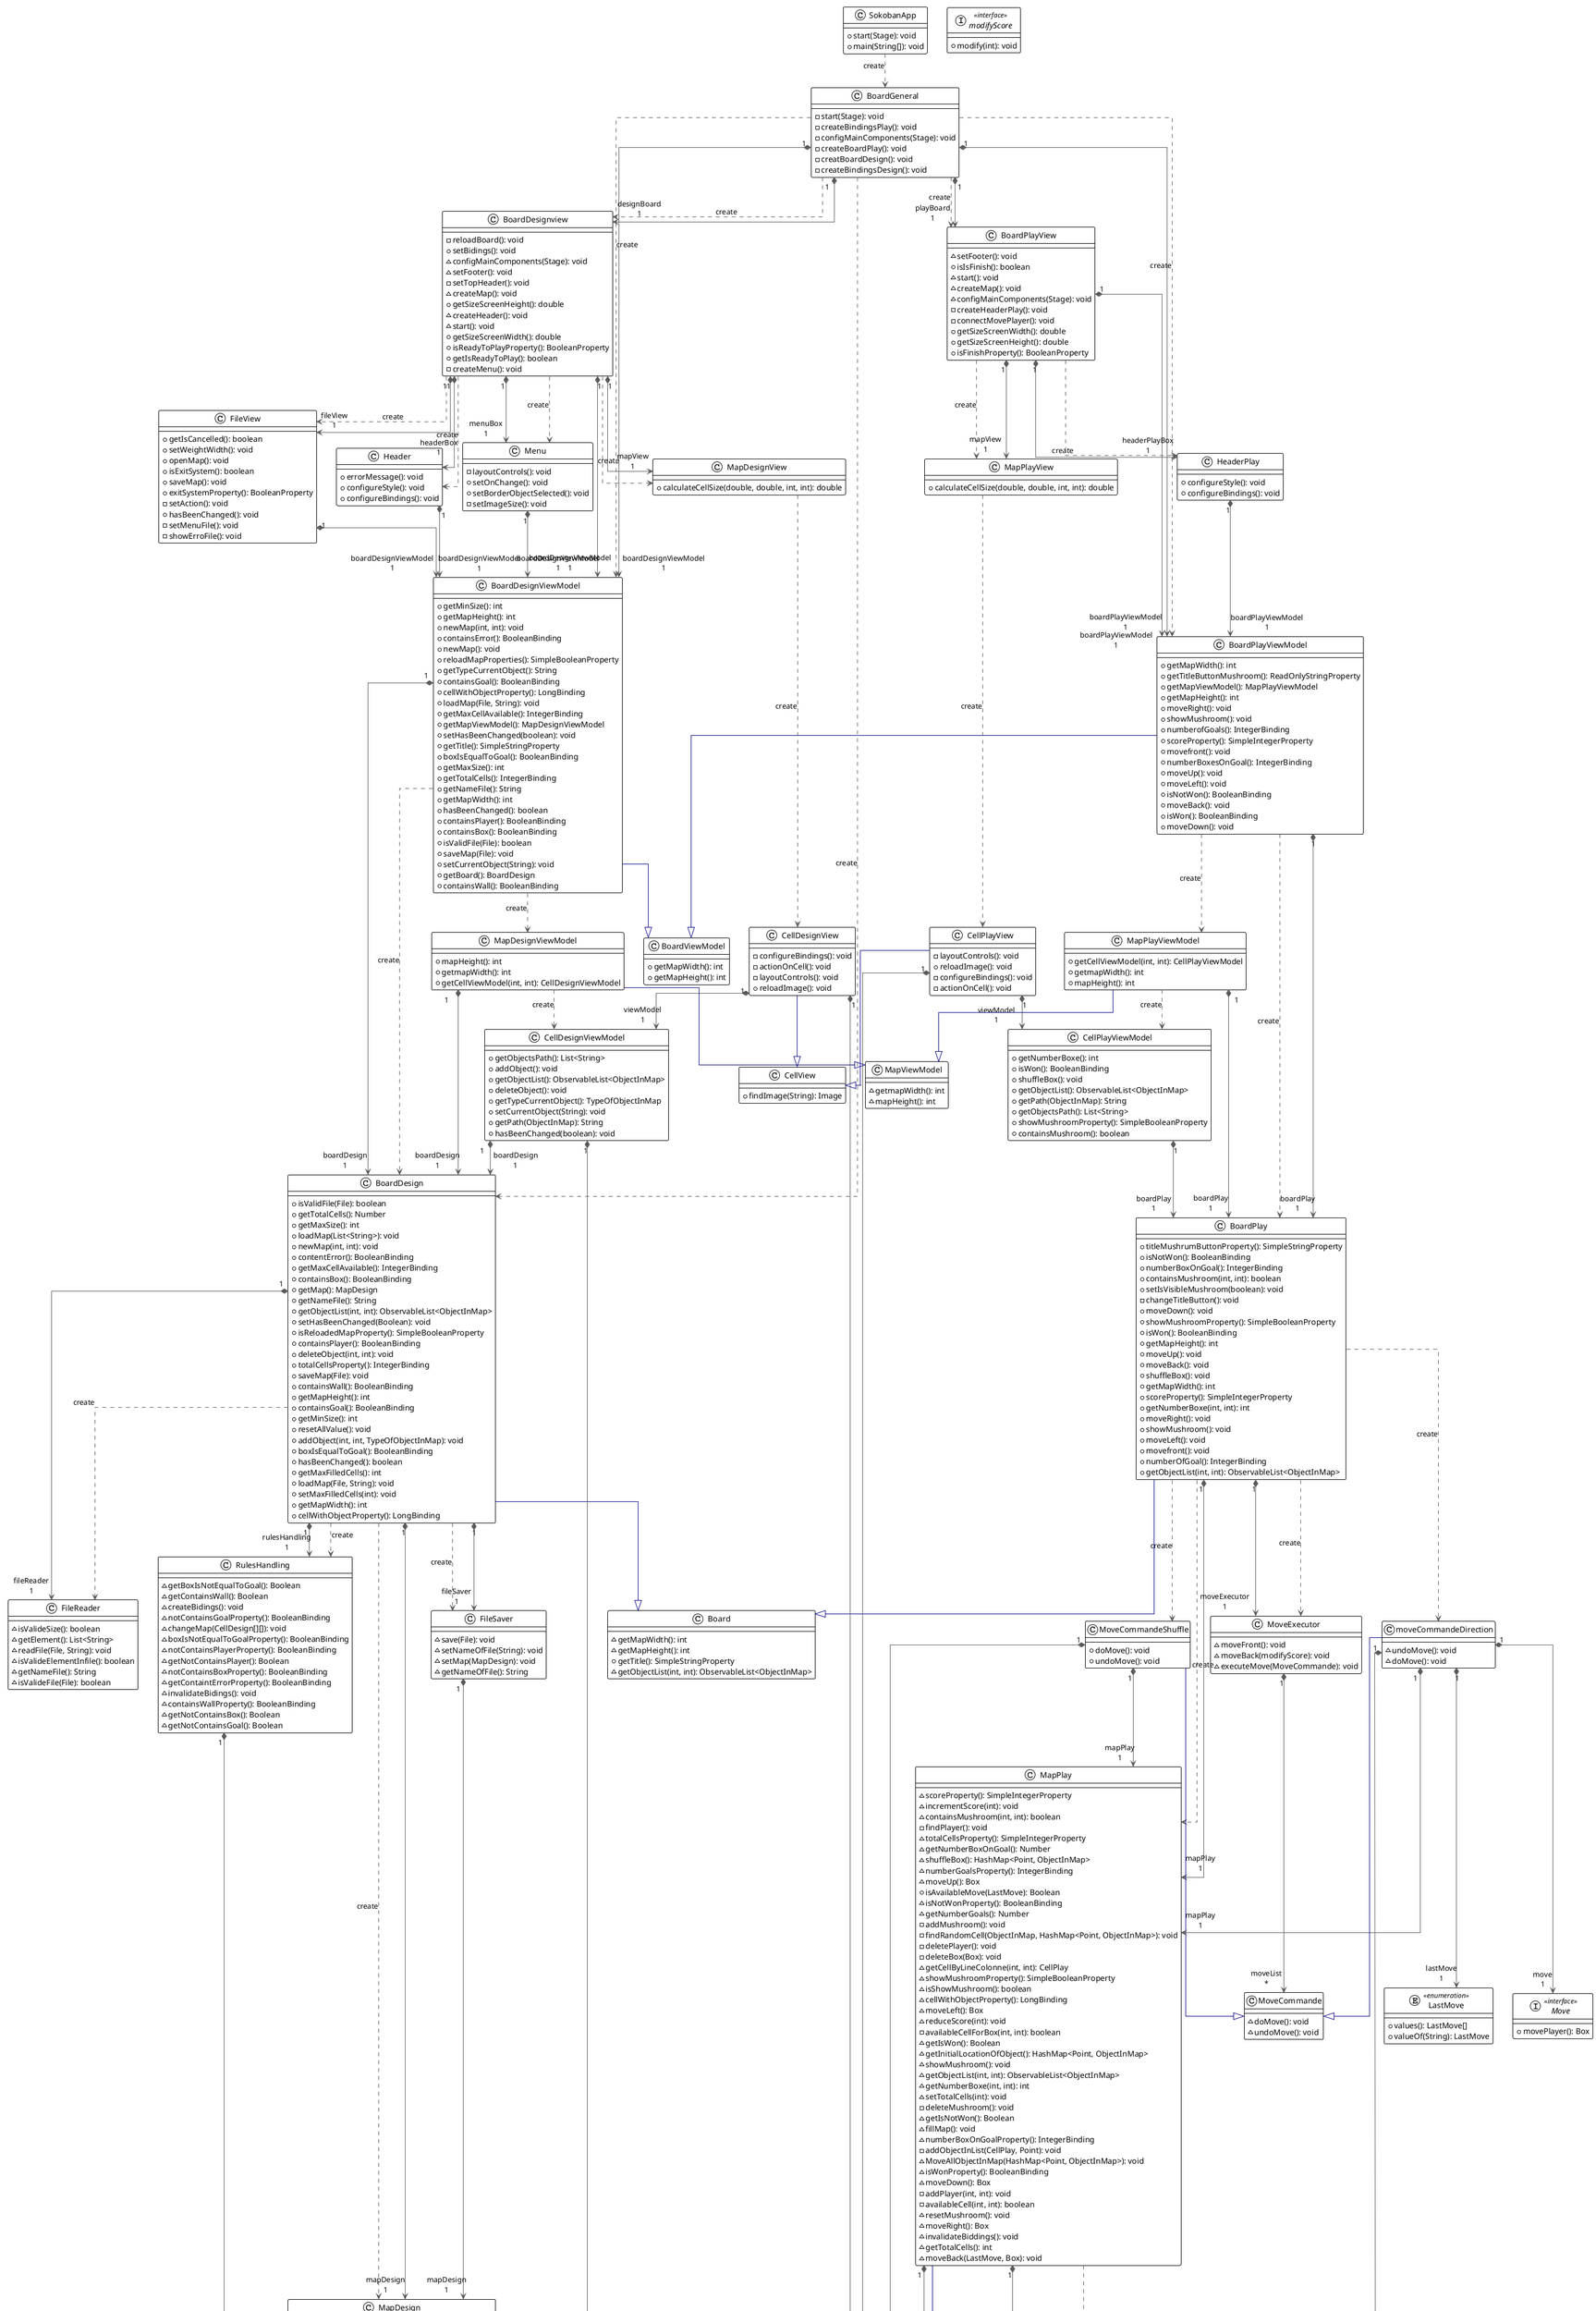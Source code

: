 @startuml

!theme plain
top to bottom direction
skinparam linetype ortho

class Board {
  ~ getMapWidth(): int
  ~ getMapHeight(): int
  + getTitle(): SimpleStringProperty
  ~ getObjectList(int, int): ObservableList<ObjectInMap>
}
class BoardDesign {
  + isValidFile(File): boolean
  + getTotalCells(): Number
  + getMaxSize(): int
  + loadMap(List<String>): void
  + newMap(int, int): void
  + contentError(): BooleanBinding
  + getMaxCellAvailable(): IntegerBinding
  + containsBox(): BooleanBinding
  + getMap(): MapDesign
  + getNameFile(): String
  + getObjectList(int, int): ObservableList<ObjectInMap>
  + setHasBeenChanged(Boolean): void
  + isReloadedMapProperty(): SimpleBooleanProperty
  + containsPlayer(): BooleanBinding
  + deleteObject(int, int): void
  + totalCellsProperty(): IntegerBinding
  + saveMap(File): void
  + containsWall(): BooleanBinding
  + getMapHeight(): int
  + containsGoal(): BooleanBinding
  + getMinSize(): int
  + resetAllValue(): void
  + addObject(int, int, TypeOfObjectInMap): void
  + boxIsEqualToGoal(): BooleanBinding
  + hasBeenChanged(): boolean
  + getMaxFilledCells(): int
  + loadMap(File, String): void
  + setMaxFilledCells(int): void
  + getMapWidth(): int
  + cellWithObjectProperty(): LongBinding
}
class BoardDesignViewModel {
  + getMinSize(): int
  + getMapHeight(): int
  + newMap(int, int): void
  + containsError(): BooleanBinding
  + newMap(): void
  + reloadMapProperties(): SimpleBooleanProperty
  + getTypeCurrentObject(): String
  + containsGoal(): BooleanBinding
  + cellWithObjectProperty(): LongBinding
  + loadMap(File, String): void
  + getMaxCellAvailable(): IntegerBinding
  + getMapViewModel(): MapDesignViewModel
  + setHasBeenChanged(boolean): void
  + getTitle(): SimpleStringProperty
  + boxIsEqualToGoal(): BooleanBinding
  + getMaxSize(): int
  + getTotalCells(): IntegerBinding
  + getNameFile(): String
  + getMapWidth(): int
  + hasBeenChanged(): boolean
  + containsPlayer(): BooleanBinding
  + containsBox(): BooleanBinding
  + isValidFile(File): boolean
  + saveMap(File): void
  + setCurrentObject(String): void
  + getBoard(): BoardDesign
  + containsWall(): BooleanBinding
}
class BoardDesignview {
  - reloadBoard(): void
  + setBidings(): void
  ~ configMainComponents(Stage): void
  ~ setFooter(): void
  - setTopHeader(): void
  ~ createMap(): void
  + getSizeScreenHeight(): double
  ~ createHeader(): void
  ~ start(): void
  + getSizeScreenWidth(): double
  + isReadyToPlayProperty(): BooleanProperty
  + getIsReadyToPlay(): boolean
  - createMenu(): void
}
class BoardGeneral {
  - start(Stage): void
  - createBindingsPlay(): void
  - configMainComponents(Stage): void
  - createBoardPlay(): void
  - creatBoardDesign(): void
  - createBindingsDesign(): void
}
class BoardPlay {
  + titleMushrumButtonProperty(): SimpleStringProperty
  + isNotWon(): BooleanBinding
  + numberBoxOnGoal(): IntegerBinding
  + containsMushroom(int, int): boolean
  + setIsVisibleMushroom(boolean): void
  - changeTitleButton(): void
  + moveDown(): void
  + showMushroomProperty(): SimpleBooleanProperty
  + isWon(): BooleanBinding
  + getMapHeight(): int
  + moveUp(): void
  + moveBack(): void
  + shuffleBox(): void
  + getMapWidth(): int
  + scoreProperty(): SimpleIntegerProperty
  + getNumberBoxe(int, int): int
  + moveRight(): void
  + showMushroom(): void
  + moveLeft(): void
  + movefront(): void
  + numberOfGoal(): IntegerBinding
  + getObjectList(int, int): ObservableList<ObjectInMap>
}
class BoardPlayView {
  ~ setFooter(): void
  + isIsFinish(): boolean
  ~ start(): void
  ~ createMap(): void
  ~ configMainComponents(Stage): void
  - createHeaderPlay(): void
  - connectMovePlayer(): void
  + getSizeScreenWidth(): double
  + getSizeScreenHeight(): double
  + isFinishProperty(): BooleanProperty
}
class BoardPlayViewModel {
  + getMapWidth(): int
  + getTitleButtonMushroom(): ReadOnlyStringProperty
  + getMapViewModel(): MapPlayViewModel
  + getMapHeight(): int
  + moveRight(): void
  + showMushroom(): void
  + numberofGoals(): IntegerBinding
  + scoreProperty(): SimpleIntegerProperty
  + movefront(): void
  + numberBoxesOnGoal(): IntegerBinding
  + moveUp(): void
  + moveLeft(): void
  + isNotWon(): BooleanBinding
  + moveBack(): void
  + isWon(): BooleanBinding
  + moveDown(): void
}
class BoardViewModel {
  + getMapWidth(): int
  + getMapHeight(): int
}
class Box {
  ~ resetIndex(): void
  ~ getIndex(): int
}
class Cell {
  ~ containsPlayer(): boolean
  ~ getObjectList(): ObservableList<ObjectInMap>
  ~ containsBox(): boolean
  ~ containsWall(): boolean
  ~ deleteByIdx(int): void
  ~ containsObjectInMap(): boolean
  ~ containsGoal(): boolean
  ~ fillListBySymbol(String): void
  ~ delete(): void
}
class CellDesign {
  ~ getSign(): String
  + toString(): String
  ~ isValideSymbole(char): boolean
  ~ addObjectInMap(TypeOfObjectInMap): void
  ~ doContainThisObject(ObjectInMap): boolean
}
class CellDesignView {
  - configureBindings(): void
  - actionOnCell(): void
  - layoutControls(): void
  + reloadImage(): void
}
class CellDesignViewModel {
  + getObjectsPath(): List<String>
  + addObject(): void
  + getObjectList(): ObservableList<ObjectInMap>
  + deleteObject(): void
  + getTypeCurrentObject(): TypeOfObjectInMap
  + setCurrentObject(String): void
  + getPath(ObjectInMap): String
  + hasBeenChanged(boolean): void
}
class CellPlay {
  ~ getMushroom(): ObjectInMap
  ~ mustBeReset(ObservableList<ObjectInMap>): boolean
  - fillListByCellDesign(CellDesign): void
  ~ deleteMushroom(): void
  ~ addObjectInMap(ObjectInMap): void
  ~ addMushroom(): void
  ~ containsMushroom(): boolean
  ~ getBox(): Box
  ~ reset(CellDesign): void
  ~ getIndexOfBoxe(): int
  ~ reset(): void
  ~ addPlayer(): void
}
class CellPlayView {
  - layoutControls(): void
  + reloadImage(): void
  - configureBindings(): void
  - actionOnCell(): void
}
class CellPlayViewModel {
  + getNumberBoxe(): int
  + isWon(): BooleanBinding
  + shuffleBox(): void
  + getObjectList(): ObservableList<ObjectInMap>
  + getPath(ObjectInMap): String
  + getObjectsPath(): List<String>
  + showMushroomProperty(): SimpleBooleanProperty
  + containsMushroom(): boolean
}
class CellView {
  + findImage(String): Image
}
class FileReader {
  ~ isValideSize(): boolean
  ~ getElement(): List<String>
  ~ readFile(File, String): void
  ~ isValideElementInfile(): boolean
  ~ getNameFile(): String
  ~ isValideFile(File): boolean
}
class FileSaver {
  ~ save(File): void
  ~ setNameOfFile(String): void
  ~ setMap(MapDesign): void
  ~ getNameOfFile(): String
}
class FileView {
  + getIsCancelled(): boolean
  + setWeightWidth(): void
  + openMap(): void
  + isExitSystem(): boolean
  + saveMap(): void
  + exitSystemProperty(): BooleanProperty
  - setAction(): void
  + hasBeenChanged(): void
  - setMenuFile(): void
  - showErroFile(): void
}
class Goal
class Header {
  + errorMessage(): void
  + configureStyle(): void
  + configureBindings(): void
}
class HeaderPlay {
  + configureStyle(): void
  + configureBindings(): void
}
enum LastMove << enumeration >> {
  + values(): LastMove[]
  + valueOf(String): LastMove
}
class Map {
  ~ getObjectList(int, int): ObservableList<ObjectInMap>
  ~ getSize(): int
  ~ mapWidthProperty(): SimpleIntegerProperty
  ~ getMapHeight(): int
  ~ fillMap(): void
  ~ getMapWidth(): int
  ~ mapHeightProperty(): SimpleIntegerProperty
}
class MapDesign {
  ~ getObjectList(int, int): ObservableList<ObjectInMap>
  ~ emptyCell(int, int): void
  - notContainsPlayer(): boolean
  ~ totalCellsProperty(): SimpleIntegerProperty
  + toString(): String
  ~ getCells(): CellDesign[][]
  ~ fillMap(): void
  ~ addObject(int, int, TypeOfObjectInMap): void
  ~ setTotalCells(int): void
  + isFree(int, int): boolean
  - deletePlayer(): void
  ~ getCellByLineColonne(int, int): CellDesign
  ~ cellWithObjectProperty(): LongBinding
  ~ getTotalCells(): int
  ~ fillMapByFile(): void
}
class MapDesignView {
  + calculateCellSize(double, double, int, int): double
}
class MapDesignViewModel {
  + mapHeight(): int
  + getmapWidth(): int
  + getCellViewModel(int, int): CellDesignViewModel
}
class MapPlay {
  ~ scoreProperty(): SimpleIntegerProperty
  ~ incrementScore(int): void
  ~ containsMushroom(int, int): boolean
  - findPlayer(): void
  ~ totalCellsProperty(): SimpleIntegerProperty
  ~ getNumberBoxOnGoal(): Number
  ~ shuffleBox(): HashMap<Point, ObjectInMap>
  ~ numberGoalsProperty(): IntegerBinding
  ~ moveUp(): Box
  + isAvailableMove(LastMove): Boolean
  ~ isNotWonProperty(): BooleanBinding
  ~ getNumberGoals(): Number
  - addMushroom(): void
  - findRandomCell(ObjectInMap, HashMap<Point, ObjectInMap>): void
  - deletePlayer(): void
  - deleteBox(Box): void
  ~ getCellByLineColonne(int, int): CellPlay
  ~ showMushroomProperty(): SimpleBooleanProperty
  ~ isShowMushroom(): boolean
  ~ cellWithObjectProperty(): LongBinding
  ~ moveLeft(): Box
  ~ reduceScore(int): void
  - availableCellForBox(int, int): boolean
  ~ getIsWon(): Boolean
  ~ getInitialLocationOfObject(): HashMap<Point, ObjectInMap>
  ~ showMushroom(): void
  ~ getObjectList(int, int): ObservableList<ObjectInMap>
  ~ getNumberBoxe(int, int): int
  ~ setTotalCells(int): void
  - deleteMushroom(): void
  ~ getIsNotWon(): Boolean
  ~ fillMap(): void
  ~ numberBoxOnGoalProperty(): IntegerBinding
  - addObjectInList(CellPlay, Point): void
  ~ MoveAllObjectInMap(HashMap<Point, ObjectInMap>): void
  ~ isWonProperty(): BooleanBinding
  ~ moveDown(): Box
  - addPlayer(int, int): void
  - availableCell(int, int): boolean
  ~ resetMushroom(): void
  ~ moveRight(): Box
  ~ invalidateBiddings(): void
  ~ getTotalCells(): int
  ~ moveBack(LastMove, Box): void
}
class MapPlayView {
  + calculateCellSize(double, double, int, int): double
}
class MapPlayViewModel {
  + getCellViewModel(int, int): CellPlayViewModel
  + getmapWidth(): int
  + mapHeight(): int
}
class MapViewModel {
  ~ getmapWidth(): int
  ~ mapHeight(): int
}
class Menu {
  - layoutControls(): void
  + setOnChange(): void
  + setBorderObjectSelected(): void
  - setImageSize(): void
}
interface Move << interface >> {
  + movePlayer(): Box
}
class MoveCommande {
  ~ doMove(): void
  ~ undoMove(): void
}
class MoveCommandeShuffle {
  + doMove(): void
  + undoMove(): void
}
class MoveExecutor {
  ~ moveFront(): void
  ~ moveBack(modifyScore): void
  ~ executeMove(MoveCommande): void
}
class Mushroom
class ObjectInMap {
  + setTypeOfObjectInMap(TypeOfObjectInMap): void
  + getTypeOfObjectInMap(): TypeOfObjectInMap
  + getweight(): int
  + setWeight(int): void
  + compareTo(ObjectInMap): int
}
class Player
class RulesHandling {
  ~ getBoxIsNotEqualToGoal(): Boolean
  ~ getContainsWall(): Boolean
  ~ createBidings(): void
  ~ notContainsGoalProperty(): BooleanBinding
  ~ changeMap(CellDesign[][]): void
  ~ boxIsNotEqualToGoalProperty(): BooleanBinding
  ~ notContainsPlayerProperty(): BooleanBinding
  ~ getNotContainsPlayer(): Boolean
  ~ notContainsBoxProperty(): BooleanBinding
  ~ getContaintErrorProperty(): BooleanBinding
  ~ invalidateBidings(): void
  ~ containsWallProperty(): BooleanBinding
  ~ getNotContainsBox(): Boolean
  ~ getNotContainsGoal(): Boolean
}
class SokobanApp {
  + start(Stage): void
  + main(String[]): void
}
enum TypeOfObjectInMap << enumeration >> {
  + getObjectInMap(): ObjectInMap
  + values(): TypeOfObjectInMap[]
  + valueOf(String): TypeOfObjectInMap
}
class Wall
interface modifyScore << interface >> {
  + modify(int): void
}
class moveCommandeDirection {
  ~ undoMove(): void
  ~ doMove(): void
}

BoardDesign            -[#000082,plain]-^  Board
BoardDesign           "1" *-[#595959,plain]-> "fileReader\n1" FileReader
BoardDesign            -[#595959,dashed]->  FileReader            : "«create»"
BoardDesign            -[#595959,dashed]->  FileSaver             : "«create»"
BoardDesign           "1" *-[#595959,plain]-> "fileSaver\n1" FileSaver
BoardDesign            -[#595959,dashed]->  MapDesign             : "«create»"
BoardDesign           "1" *-[#595959,plain]-> "mapDesign\n1" MapDesign
BoardDesign           "1" *-[#595959,plain]-> "rulesHandling\n1" RulesHandling
BoardDesign            -[#595959,dashed]->  RulesHandling         : "«create»"
BoardDesignViewModel  "1" *-[#595959,plain]-> "boardDesign\n1" BoardDesign
BoardDesignViewModel   -[#595959,dashed]->  BoardDesign           : "«create»"
BoardDesignViewModel   -[#000082,plain]-^  BoardViewModel
BoardDesignViewModel   -[#595959,dashed]->  MapDesignViewModel    : "«create»"
BoardDesignview       "1" *-[#595959,plain]-> "boardDesignViewModel\n1" BoardDesignViewModel
BoardDesignview        -[#595959,dashed]->  FileView              : "«create»"
BoardDesignview       "1" *-[#595959,plain]-> "fileView\n1" FileView
BoardDesignview       "1" *-[#595959,plain]-> "headerBox\n1" Header
BoardDesignview        -[#595959,dashed]->  Header                : "«create»"
BoardDesignview       "1" *-[#595959,plain]-> "mapView\n1" MapDesignView
BoardDesignview        -[#595959,dashed]->  MapDesignView         : "«create»"
BoardDesignview       "1" *-[#595959,plain]-> "menuBox\n1" Menu
BoardDesignview        -[#595959,dashed]->  Menu                  : "«create»"
BoardGeneral           -[#595959,dashed]->  BoardDesign           : "«create»"
BoardGeneral           -[#595959,dashed]->  BoardDesignViewModel  : "«create»"
BoardGeneral          "1" *-[#595959,plain]-> "boardDesignViewModel\n1" BoardDesignViewModel
BoardGeneral           -[#595959,dashed]->  BoardDesignview       : "«create»"
BoardGeneral          "1" *-[#595959,plain]-> "designBoard\n1" BoardDesignview
BoardGeneral           -[#595959,dashed]->  BoardPlayView         : "«create»"
BoardGeneral          "1" *-[#595959,plain]-> "playBoard\n1" BoardPlayView
BoardGeneral           -[#595959,dashed]->  BoardPlayViewModel    : "«create»"
BoardGeneral          "1" *-[#595959,plain]-> "boardPlayViewModel\n1" BoardPlayViewModel
BoardPlay              -[#000082,plain]-^  Board
BoardPlay              -[#595959,dashed]->  MapPlay               : "«create»"
BoardPlay             "1" *-[#595959,plain]-> "mapPlay\n1" MapPlay
BoardPlay              -[#595959,dashed]->  MoveCommandeShuffle   : "«create»"
BoardPlay             "1" *-[#595959,plain]-> "moveExecutor\n1" MoveExecutor
BoardPlay              -[#595959,dashed]->  MoveExecutor          : "«create»"
BoardPlay              -[#595959,dashed]->  moveCommandeDirection : "«create»"
BoardPlayView         "1" *-[#595959,plain]-> "boardPlayViewModel\n1" BoardPlayViewModel
BoardPlayView          -[#595959,dashed]->  HeaderPlay            : "«create»"
BoardPlayView         "1" *-[#595959,plain]-> "headerPlayBox\n1" HeaderPlay
BoardPlayView          -[#595959,dashed]->  MapPlayView           : "«create»"
BoardPlayView         "1" *-[#595959,plain]-> "mapView\n1" MapPlayView
BoardPlayViewModel     -[#595959,dashed]->  BoardPlay             : "«create»"
BoardPlayViewModel    "1" *-[#595959,plain]-> "boardPlay\n1" BoardPlay
BoardPlayViewModel     -[#000082,plain]-^  BoardViewModel
BoardPlayViewModel     -[#595959,dashed]->  MapPlayViewModel      : "«create»"
Box                    -[#000082,plain]-^  ObjectInMap
Cell                   -[#595959,dashed]->  Box                   : "«create»"
Cell                   -[#595959,dashed]->  Goal                  : "«create»"
Cell                  "1" *-[#595959,plain]-> "objectList\n*" ObjectInMap
Cell                   -[#595959,dashed]->  Player                : "«create»"
Cell                   -[#595959,dashed]->  Wall                  : "«create»"
CellDesign             -[#000082,plain]-^  Cell
CellDesignView        "1" *-[#595959,plain]-> "viewModel\n1" CellDesignViewModel
CellDesignView         -[#000082,plain]-^  CellView
CellDesignView        "1" *-[#595959,plain]-> "objectList\n*" ObjectInMap
CellDesignViewModel   "1" *-[#595959,plain]-> "boardDesign\n1" BoardDesign
CellDesignViewModel   "1" *-[#595959,plain]-> "currentObject\n1" TypeOfObjectInMap
CellPlay               -[#000082,plain]-^  Cell
CellPlay               -[#595959,dashed]->  Mushroom              : "«create»"
CellPlay               -[#595959,dashed]->  Player                : "«create»"
CellPlayView          "1" *-[#595959,plain]-> "viewModel\n1" CellPlayViewModel
CellPlayView           -[#000082,plain]-^  CellView
CellPlayView          "1" *-[#595959,plain]-> "objectList\n*" ObjectInMap
CellPlayViewModel     "1" *-[#595959,plain]-> "boardPlay\n1" BoardPlay
FileSaver             "1" *-[#595959,plain]-> "mapDesign\n1" MapDesign
FileView              "1" *-[#595959,plain]-> "boardDesignViewModel\n1" BoardDesignViewModel
Goal                   -[#000082,plain]-^  ObjectInMap
Header                "1" *-[#595959,plain]-> "boardDesignViewModel\n1" BoardDesignViewModel
HeaderPlay            "1" *-[#595959,plain]-> "boardPlayViewModel\n1" BoardPlayViewModel
MapDesign              -[#595959,dashed]->  CellDesign            : "«create»"
MapDesign             "1" *-[#595959,plain]-> "cellDesigns\n*" CellDesign
MapDesign              -[#000082,plain]-^  Map
MapDesignView          -[#595959,dashed]->  CellDesignView        : "«create»"
MapDesignViewModel    "1" *-[#595959,plain]-> "boardDesign\n1" BoardDesign
MapDesignViewModel     -[#595959,dashed]->  CellDesignViewModel   : "«create»"
MapDesignViewModel     -[#000082,plain]-^  MapViewModel
MapPlay               "1" *-[#595959,plain]-> "cellPlay\n*" CellPlay
MapPlay                -[#595959,dashed]->  CellPlay              : "«create»"
MapPlay                -[#000082,plain]-^  Map
MapPlay               "1" *-[#595959,plain]-> "mapDesign\n1" MapDesign
MapPlayView            -[#595959,dashed]->  CellPlayView          : "«create»"
MapPlayViewModel      "1" *-[#595959,plain]-> "boardPlay\n1" BoardPlay
MapPlayViewModel       -[#595959,dashed]->  CellPlayViewModel     : "«create»"
MapPlayViewModel       -[#000082,plain]-^  MapViewModel
Menu                  "1" *-[#595959,plain]-> "boardDesignViewModel\n1" BoardDesignViewModel
MoveCommandeShuffle   "1" *-[#595959,plain]-> "mapPlay\n1" MapPlay
MoveCommandeShuffle    -[#000082,plain]-^  MoveCommande
MoveCommandeShuffle   "1" *-[#595959,plain]-> "initialLocation\n*" ObjectInMap
MoveExecutor          "1" *-[#595959,plain]-> "moveList\n*" MoveCommande
Mushroom               -[#000082,plain]-^  ObjectInMap
ObjectInMap           "1" *-[#595959,plain]-> "typeOfObjectInMap\n1" TypeOfObjectInMap
Player                 -[#000082,plain]-^  ObjectInMap
RulesHandling         "1" *-[#595959,plain]-> "cellDesigns\n*" CellDesign
SokobanApp             -[#595959,dashed]->  BoardGeneral          : "«create»"
TypeOfObjectInMap      -[#595959,dashed]->  Box                   : "«create»"
TypeOfObjectInMap      -[#595959,dashed]->  Goal                  : "«create»"
TypeOfObjectInMap      -[#595959,dashed]->  Mushroom              : "«create»"
TypeOfObjectInMap      -[#595959,dashed]->  Player                : "«create»"
TypeOfObjectInMap      -[#595959,dashed]->  Wall                  : "«create»"
Wall                   -[#000082,plain]-^  ObjectInMap
moveCommandeDirection "1" *-[#595959,plain]-> "box\n1" Box
moveCommandeDirection "1" *-[#595959,plain]-> "lastMove\n1" LastMove
moveCommandeDirection "1" *-[#595959,plain]-> "mapPlay\n1" MapPlay
moveCommandeDirection "1" *-[#595959,plain]-> "move\n1" Move
moveCommandeDirection  -[#000082,plain]-^  MoveCommande
@enduml
